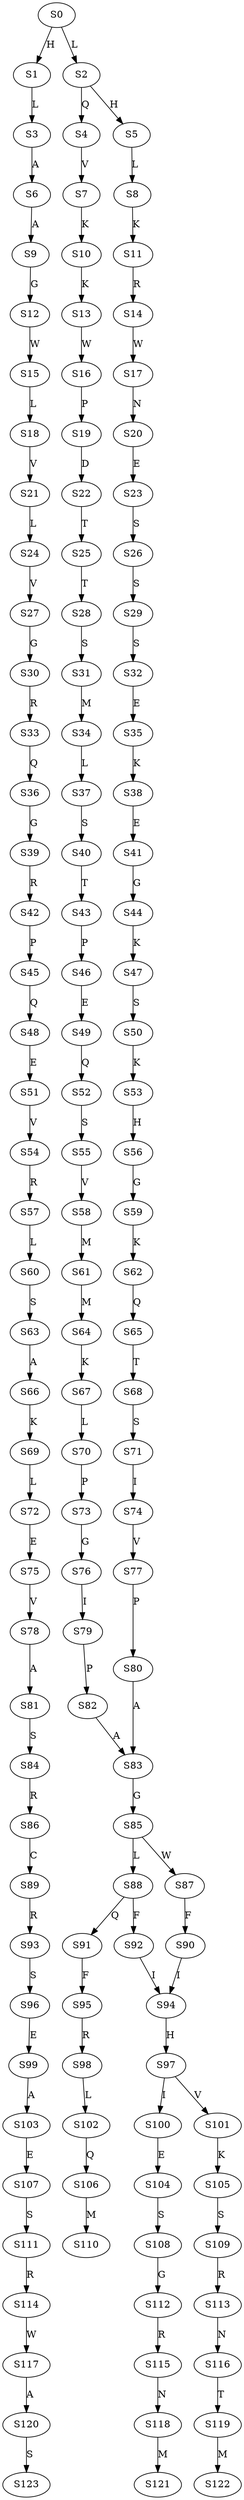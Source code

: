 strict digraph  {
	S0 -> S1 [ label = H ];
	S0 -> S2 [ label = L ];
	S1 -> S3 [ label = L ];
	S2 -> S4 [ label = Q ];
	S2 -> S5 [ label = H ];
	S3 -> S6 [ label = A ];
	S4 -> S7 [ label = V ];
	S5 -> S8 [ label = L ];
	S6 -> S9 [ label = A ];
	S7 -> S10 [ label = K ];
	S8 -> S11 [ label = K ];
	S9 -> S12 [ label = G ];
	S10 -> S13 [ label = K ];
	S11 -> S14 [ label = R ];
	S12 -> S15 [ label = W ];
	S13 -> S16 [ label = W ];
	S14 -> S17 [ label = W ];
	S15 -> S18 [ label = L ];
	S16 -> S19 [ label = P ];
	S17 -> S20 [ label = N ];
	S18 -> S21 [ label = V ];
	S19 -> S22 [ label = D ];
	S20 -> S23 [ label = E ];
	S21 -> S24 [ label = L ];
	S22 -> S25 [ label = T ];
	S23 -> S26 [ label = S ];
	S24 -> S27 [ label = V ];
	S25 -> S28 [ label = T ];
	S26 -> S29 [ label = S ];
	S27 -> S30 [ label = G ];
	S28 -> S31 [ label = S ];
	S29 -> S32 [ label = S ];
	S30 -> S33 [ label = R ];
	S31 -> S34 [ label = M ];
	S32 -> S35 [ label = E ];
	S33 -> S36 [ label = Q ];
	S34 -> S37 [ label = L ];
	S35 -> S38 [ label = K ];
	S36 -> S39 [ label = G ];
	S37 -> S40 [ label = S ];
	S38 -> S41 [ label = E ];
	S39 -> S42 [ label = R ];
	S40 -> S43 [ label = T ];
	S41 -> S44 [ label = G ];
	S42 -> S45 [ label = P ];
	S43 -> S46 [ label = P ];
	S44 -> S47 [ label = K ];
	S45 -> S48 [ label = Q ];
	S46 -> S49 [ label = E ];
	S47 -> S50 [ label = S ];
	S48 -> S51 [ label = E ];
	S49 -> S52 [ label = Q ];
	S50 -> S53 [ label = K ];
	S51 -> S54 [ label = V ];
	S52 -> S55 [ label = S ];
	S53 -> S56 [ label = H ];
	S54 -> S57 [ label = R ];
	S55 -> S58 [ label = V ];
	S56 -> S59 [ label = G ];
	S57 -> S60 [ label = L ];
	S58 -> S61 [ label = M ];
	S59 -> S62 [ label = K ];
	S60 -> S63 [ label = S ];
	S61 -> S64 [ label = M ];
	S62 -> S65 [ label = Q ];
	S63 -> S66 [ label = A ];
	S64 -> S67 [ label = K ];
	S65 -> S68 [ label = T ];
	S66 -> S69 [ label = K ];
	S67 -> S70 [ label = L ];
	S68 -> S71 [ label = S ];
	S69 -> S72 [ label = L ];
	S70 -> S73 [ label = P ];
	S71 -> S74 [ label = I ];
	S72 -> S75 [ label = E ];
	S73 -> S76 [ label = G ];
	S74 -> S77 [ label = V ];
	S75 -> S78 [ label = V ];
	S76 -> S79 [ label = I ];
	S77 -> S80 [ label = P ];
	S78 -> S81 [ label = A ];
	S79 -> S82 [ label = P ];
	S80 -> S83 [ label = A ];
	S81 -> S84 [ label = S ];
	S82 -> S83 [ label = A ];
	S83 -> S85 [ label = G ];
	S84 -> S86 [ label = R ];
	S85 -> S87 [ label = W ];
	S85 -> S88 [ label = L ];
	S86 -> S89 [ label = C ];
	S87 -> S90 [ label = F ];
	S88 -> S91 [ label = Q ];
	S88 -> S92 [ label = F ];
	S89 -> S93 [ label = R ];
	S90 -> S94 [ label = I ];
	S91 -> S95 [ label = F ];
	S92 -> S94 [ label = I ];
	S93 -> S96 [ label = S ];
	S94 -> S97 [ label = H ];
	S95 -> S98 [ label = R ];
	S96 -> S99 [ label = E ];
	S97 -> S100 [ label = I ];
	S97 -> S101 [ label = V ];
	S98 -> S102 [ label = L ];
	S99 -> S103 [ label = A ];
	S100 -> S104 [ label = E ];
	S101 -> S105 [ label = K ];
	S102 -> S106 [ label = Q ];
	S103 -> S107 [ label = E ];
	S104 -> S108 [ label = S ];
	S105 -> S109 [ label = S ];
	S106 -> S110 [ label = M ];
	S107 -> S111 [ label = S ];
	S108 -> S112 [ label = G ];
	S109 -> S113 [ label = R ];
	S111 -> S114 [ label = R ];
	S112 -> S115 [ label = R ];
	S113 -> S116 [ label = N ];
	S114 -> S117 [ label = W ];
	S115 -> S118 [ label = N ];
	S116 -> S119 [ label = T ];
	S117 -> S120 [ label = A ];
	S118 -> S121 [ label = M ];
	S119 -> S122 [ label = M ];
	S120 -> S123 [ label = S ];
}
